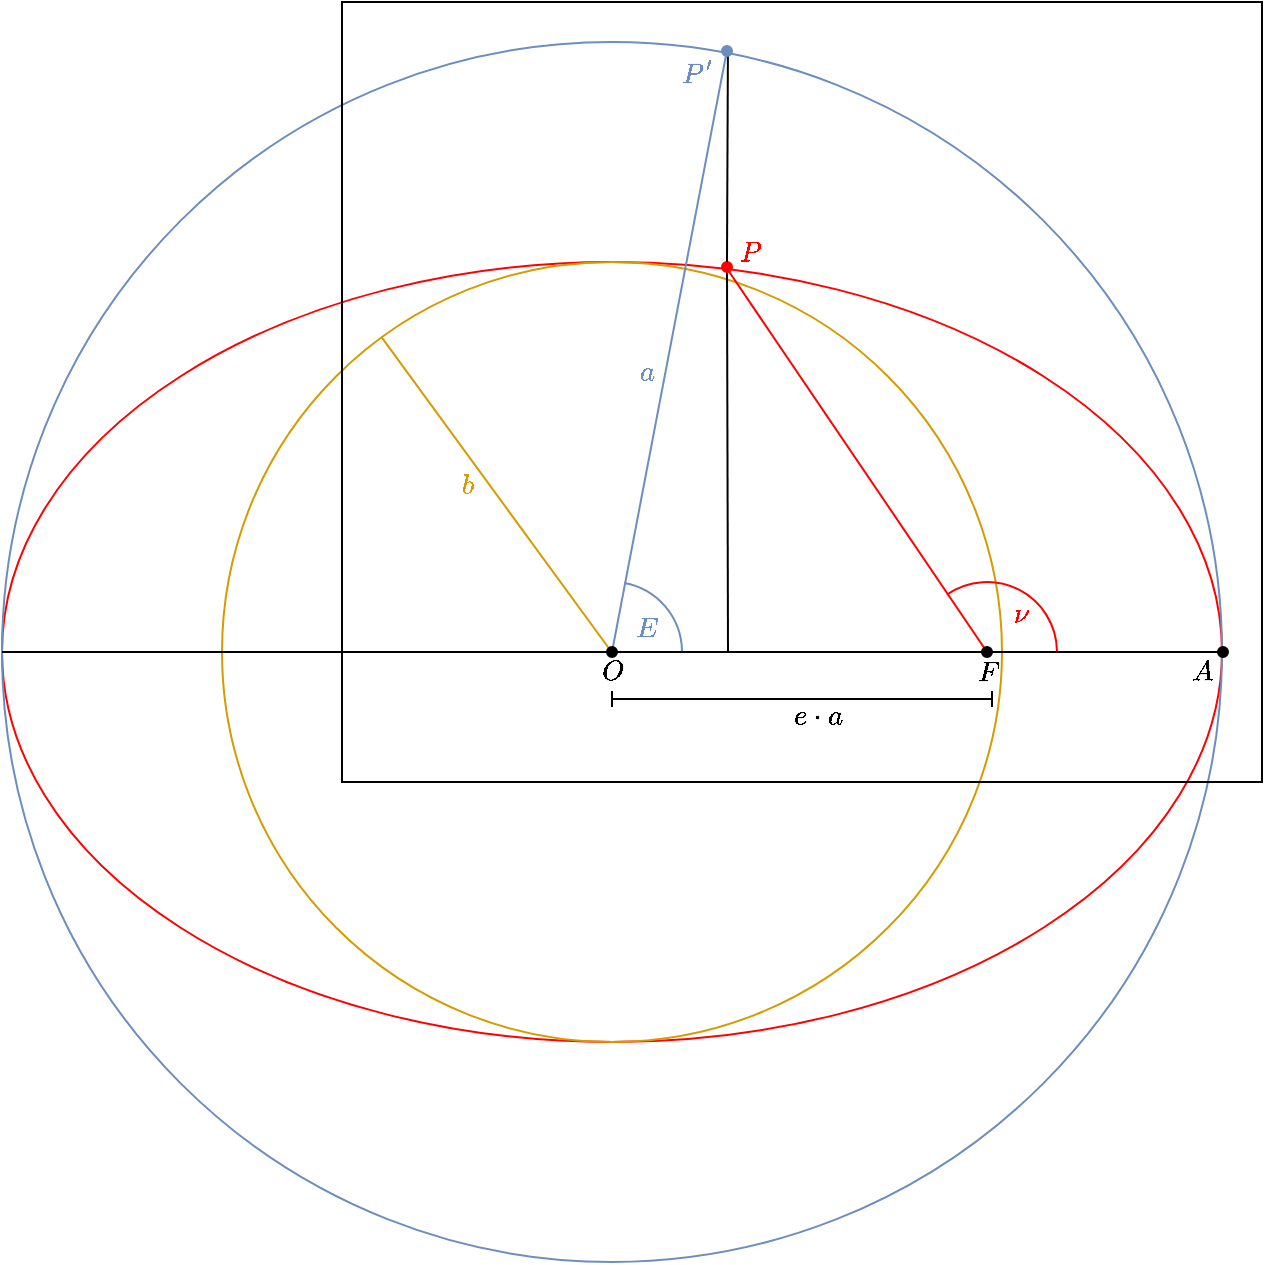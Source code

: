 <mxfile version="21.7.2" type="device">
  <diagram name="Page-1" id="89FshnBJI9hfG4psg-TX">
    <mxGraphModel dx="1970" dy="1121" grid="1" gridSize="10" guides="1" tooltips="1" connect="1" arrows="1" fold="1" page="1" pageScale="1" pageWidth="850" pageHeight="1100" math="1" shadow="0">
      <root>
        <mxCell id="0" />
        <mxCell id="1" parent="0" />
        <mxCell id="FgbDlCnHwRzW7cwkNhHO-34" value="$$A$$" style="text;html=1;align=center;verticalAlign=middle;resizable=0;points=[];autosize=1;strokeColor=none;fillColor=none;" vertex="1" parent="1">
          <mxGeometry x="660" y="760" width="60" height="30" as="geometry" />
        </mxCell>
        <mxCell id="FgbDlCnHwRzW7cwkNhHO-32" value="$$O$$" style="text;html=1;align=center;verticalAlign=middle;resizable=0;points=[];autosize=1;strokeColor=none;fillColor=none;" vertex="1" parent="1">
          <mxGeometry x="360" y="760" width="70" height="30" as="geometry" />
        </mxCell>
        <mxCell id="FgbDlCnHwRzW7cwkNhHO-33" value="$$F$$" style="text;html=1;align=center;verticalAlign=middle;resizable=0;points=[];autosize=1;strokeColor=none;fillColor=none;" vertex="1" parent="1">
          <mxGeometry x="552.5" y="760" width="60" height="30" as="geometry" />
        </mxCell>
        <mxCell id="FgbDlCnHwRzW7cwkNhHO-1" value="" style="ellipse;whiteSpace=wrap;html=1;fillColor=none;strokeColor=#FF0000;" vertex="1" parent="1">
          <mxGeometry x="90" y="570" width="610" height="390" as="geometry" />
        </mxCell>
        <mxCell id="FgbDlCnHwRzW7cwkNhHO-8" value="" style="ellipse;whiteSpace=wrap;html=1;fillColor=none;strokeColor=#6C8EBF;" vertex="1" parent="1">
          <mxGeometry x="90" y="460" width="610" height="610" as="geometry" />
        </mxCell>
        <mxCell id="FgbDlCnHwRzW7cwkNhHO-26" value="" style="ellipse;whiteSpace=wrap;html=1;fillColor=none;strokeColor=#D79B00;" vertex="1" parent="1">
          <mxGeometry x="200" y="570" width="390" height="390" as="geometry" />
        </mxCell>
        <mxCell id="FgbDlCnHwRzW7cwkNhHO-30" value="&lt;font color=&quot;#d79b00&quot;&gt;$$b$$&lt;/font&gt;" style="text;html=1;align=center;verticalAlign=middle;resizable=0;points=[];autosize=1;strokeColor=none;fillColor=none;" vertex="1" parent="1">
          <mxGeometry x="293" y="667" width="60" height="30" as="geometry" />
        </mxCell>
        <mxCell id="FgbDlCnHwRzW7cwkNhHO-23" value="&lt;font color=&quot;#6c8ebf&quot;&gt;$$a$$&lt;/font&gt;" style="text;html=1;align=center;verticalAlign=middle;resizable=0;points=[];autosize=1;strokeColor=none;fillColor=none;" vertex="1" parent="1">
          <mxGeometry x="382" y="610" width="60" height="30" as="geometry" />
        </mxCell>
        <mxCell id="FgbDlCnHwRzW7cwkNhHO-29" value="&lt;font color=&quot;#6c8ebf&quot;&gt;$$P&#39;$$&lt;/font&gt;" style="text;html=1;align=center;verticalAlign=middle;resizable=0;points=[];autosize=1;strokeColor=none;fillColor=none;" vertex="1" parent="1">
          <mxGeometry x="401.5" y="461" width="70" height="30" as="geometry" />
        </mxCell>
        <mxCell id="FgbDlCnHwRzW7cwkNhHO-28" value="&lt;font color=&quot;#ff0000&quot;&gt;$$P$$&lt;/font&gt;" style="text;html=1;align=center;verticalAlign=middle;resizable=0;points=[];autosize=1;strokeColor=none;fillColor=none;" vertex="1" parent="1">
          <mxGeometry x="434" y="550" width="60" height="30" as="geometry" />
        </mxCell>
        <mxCell id="FgbDlCnHwRzW7cwkNhHO-22" value="&lt;font color=&quot;#6c8ebf&quot;&gt;$$E$$&lt;/font&gt;" style="text;html=1;align=center;verticalAlign=middle;resizable=0;points=[];autosize=1;strokeColor=none;fillColor=none;" vertex="1" parent="1">
          <mxGeometry x="382" y="737.5" width="60" height="30" as="geometry" />
        </mxCell>
        <mxCell id="FgbDlCnHwRzW7cwkNhHO-2" value="" style="endArrow=none;html=1;rounded=0;entryX=1;entryY=0.5;entryDx=0;entryDy=0;exitX=0;exitY=0.5;exitDx=0;exitDy=0;" edge="1" parent="1" source="FgbDlCnHwRzW7cwkNhHO-5" target="FgbDlCnHwRzW7cwkNhHO-1">
          <mxGeometry width="50" height="50" relative="1" as="geometry">
            <mxPoint x="610" y="740" as="sourcePoint" />
            <mxPoint x="660" y="690" as="targetPoint" />
          </mxGeometry>
        </mxCell>
        <mxCell id="FgbDlCnHwRzW7cwkNhHO-4" value="" style="endArrow=none;html=1;rounded=0;entryX=1;entryY=0.5;entryDx=0;entryDy=0;exitX=0;exitY=0.5;exitDx=0;exitDy=0;" edge="1" parent="1" source="FgbDlCnHwRzW7cwkNhHO-1" target="FgbDlCnHwRzW7cwkNhHO-3">
          <mxGeometry width="50" height="50" relative="1" as="geometry">
            <mxPoint x="90" y="765" as="sourcePoint" />
            <mxPoint x="870" y="765" as="targetPoint" />
          </mxGeometry>
        </mxCell>
        <mxCell id="FgbDlCnHwRzW7cwkNhHO-9" value="" style="endArrow=none;html=1;rounded=0;entryX=0.501;entryY=0.498;entryDx=0;entryDy=0;exitX=0.443;exitY=0.573;exitDx=0;exitDy=0;exitPerimeter=0;entryPerimeter=0;strokeColor=#FF0000;" edge="1" parent="1" source="FgbDlCnHwRzW7cwkNhHO-10" target="FgbDlCnHwRzW7cwkNhHO-5">
          <mxGeometry width="50" height="50" relative="1" as="geometry">
            <mxPoint x="320" y="740" as="sourcePoint" />
            <mxPoint x="370" y="690" as="targetPoint" />
          </mxGeometry>
        </mxCell>
        <mxCell id="FgbDlCnHwRzW7cwkNhHO-11" value="" style="verticalLabelPosition=bottom;verticalAlign=top;html=1;shape=mxgraph.basic.arc;startAngle=0.903;endAngle=0.248;strokeColor=#FF0000;" vertex="1" parent="1">
          <mxGeometry x="547.5" y="730" width="70" height="70" as="geometry" />
        </mxCell>
        <mxCell id="FgbDlCnHwRzW7cwkNhHO-12" value="" style="endArrow=none;html=1;rounded=0;entryX=0.594;entryY=0.01;entryDx=0;entryDy=0;entryPerimeter=0;" edge="1" parent="1" source="FgbDlCnHwRzW7cwkNhHO-15" target="FgbDlCnHwRzW7cwkNhHO-8">
          <mxGeometry width="50" height="50" relative="1" as="geometry">
            <mxPoint x="453" y="765" as="sourcePoint" />
            <mxPoint x="453" y="390" as="targetPoint" />
          </mxGeometry>
        </mxCell>
        <mxCell id="FgbDlCnHwRzW7cwkNhHO-6" value="" style="endArrow=none;html=1;rounded=0;entryX=1;entryY=0.5;entryDx=0;entryDy=0;exitX=0;exitY=0.5;exitDx=0;exitDy=0;" edge="1" parent="1" source="FgbDlCnHwRzW7cwkNhHO-3" target="FgbDlCnHwRzW7cwkNhHO-5">
          <mxGeometry width="50" height="50" relative="1" as="geometry">
            <mxPoint x="393" y="765" as="sourcePoint" />
            <mxPoint x="700" y="765" as="targetPoint" />
          </mxGeometry>
        </mxCell>
        <mxCell id="FgbDlCnHwRzW7cwkNhHO-14" value="" style="endArrow=none;html=1;rounded=0;" edge="1" parent="1" target="FgbDlCnHwRzW7cwkNhHO-10">
          <mxGeometry width="50" height="50" relative="1" as="geometry">
            <mxPoint x="453" y="765" as="sourcePoint" />
            <mxPoint x="453" y="390" as="targetPoint" />
          </mxGeometry>
        </mxCell>
        <mxCell id="FgbDlCnHwRzW7cwkNhHO-10" value="" style="ellipse;whiteSpace=wrap;html=1;fillColor=#ff0000;strokeColor=#FF0000;" vertex="1" parent="1">
          <mxGeometry x="450" y="570" width="5" height="5" as="geometry" />
        </mxCell>
        <mxCell id="FgbDlCnHwRzW7cwkNhHO-17" value="" style="endArrow=none;html=1;rounded=0;entryX=0.594;entryY=0.01;entryDx=0;entryDy=0;entryPerimeter=0;" edge="1" parent="1" source="FgbDlCnHwRzW7cwkNhHO-10" target="FgbDlCnHwRzW7cwkNhHO-15">
          <mxGeometry width="50" height="50" relative="1" as="geometry">
            <mxPoint x="452" y="570" as="sourcePoint" />
            <mxPoint x="452" y="466" as="targetPoint" />
          </mxGeometry>
        </mxCell>
        <mxCell id="FgbDlCnHwRzW7cwkNhHO-15" value="" style="ellipse;whiteSpace=wrap;html=1;fillColor=#6C8EBF;strokeColor=#6C8EBF;" vertex="1" parent="1">
          <mxGeometry x="450" y="462" width="5" height="5" as="geometry" />
        </mxCell>
        <mxCell id="FgbDlCnHwRzW7cwkNhHO-18" value="" style="endArrow=none;html=1;rounded=0;entryX=0.594;entryY=0.008;entryDx=0;entryDy=0;entryPerimeter=0;strokeColor=#6C8EBF;" edge="1" parent="1" target="FgbDlCnHwRzW7cwkNhHO-8">
          <mxGeometry width="50" height="50" relative="1" as="geometry">
            <mxPoint x="395" y="765" as="sourcePoint" />
            <mxPoint x="460.5" y="587.5" as="targetPoint" />
          </mxGeometry>
        </mxCell>
        <mxCell id="FgbDlCnHwRzW7cwkNhHO-19" value="" style="verticalLabelPosition=bottom;verticalAlign=top;html=1;shape=mxgraph.basic.arc;startAngle=0.028;endAngle=0.248;strokeColor=#6C8EBF;" vertex="1" parent="1">
          <mxGeometry x="360" y="730" width="70" height="70" as="geometry" />
        </mxCell>
        <mxCell id="FgbDlCnHwRzW7cwkNhHO-21" value="&lt;font color=&quot;#ff0000&quot;&gt;$$\nu$$&lt;/font&gt;" style="text;html=1;align=center;verticalAlign=middle;resizable=0;points=[];autosize=1;strokeColor=none;fillColor=none;" vertex="1" parent="1">
          <mxGeometry x="564" y="731" width="70" height="30" as="geometry" />
        </mxCell>
        <mxCell id="FgbDlCnHwRzW7cwkNhHO-24" value="$$e\cdot a$$" style="text;html=1;align=center;verticalAlign=middle;resizable=0;points=[];autosize=1;strokeColor=none;fillColor=none;" vertex="1" parent="1">
          <mxGeometry x="447.5" y="782" width="100" height="30" as="geometry" />
        </mxCell>
        <mxCell id="FgbDlCnHwRzW7cwkNhHO-25" value="" style="endArrow=baseDash;html=1;rounded=0;startArrow=baseDash;startFill=0;endFill=0;" edge="1" parent="1">
          <mxGeometry width="50" height="50" relative="1" as="geometry">
            <mxPoint x="585" y="788.5" as="sourcePoint" />
            <mxPoint x="395" y="788.5" as="targetPoint" />
          </mxGeometry>
        </mxCell>
        <mxCell id="FgbDlCnHwRzW7cwkNhHO-27" value="" style="endArrow=none;html=1;rounded=0;entryX=0.205;entryY=0.097;entryDx=0;entryDy=0;entryPerimeter=0;exitX=0.478;exitY=0.522;exitDx=0;exitDy=0;exitPerimeter=0;strokeColor=#D79B00;" edge="1" parent="1" source="FgbDlCnHwRzW7cwkNhHO-3" target="FgbDlCnHwRzW7cwkNhHO-26">
          <mxGeometry width="50" height="50" relative="1" as="geometry">
            <mxPoint x="390" y="760" as="sourcePoint" />
            <mxPoint x="462" y="475" as="targetPoint" />
          </mxGeometry>
        </mxCell>
        <mxCell id="FgbDlCnHwRzW7cwkNhHO-5" value="" style="ellipse;whiteSpace=wrap;html=1;fillColor=#000000;" vertex="1" parent="1">
          <mxGeometry x="580" y="762.5" width="5" height="5" as="geometry" />
        </mxCell>
        <mxCell id="FgbDlCnHwRzW7cwkNhHO-3" value="" style="ellipse;whiteSpace=wrap;html=1;fillColor=#000000;" vertex="1" parent="1">
          <mxGeometry x="392.5" y="762.5" width="5" height="5" as="geometry" />
        </mxCell>
        <mxCell id="FgbDlCnHwRzW7cwkNhHO-37" value="" style="ellipse;whiteSpace=wrap;html=1;fillColor=#000000;" vertex="1" parent="1">
          <mxGeometry x="698" y="762.5" width="5" height="5" as="geometry" />
        </mxCell>
        <mxCell id="FgbDlCnHwRzW7cwkNhHO-38" value="" style="rounded=0;whiteSpace=wrap;html=1;fillColor=none;" vertex="1" parent="1">
          <mxGeometry x="260" y="440" width="460" height="390" as="geometry" />
        </mxCell>
      </root>
    </mxGraphModel>
  </diagram>
</mxfile>
